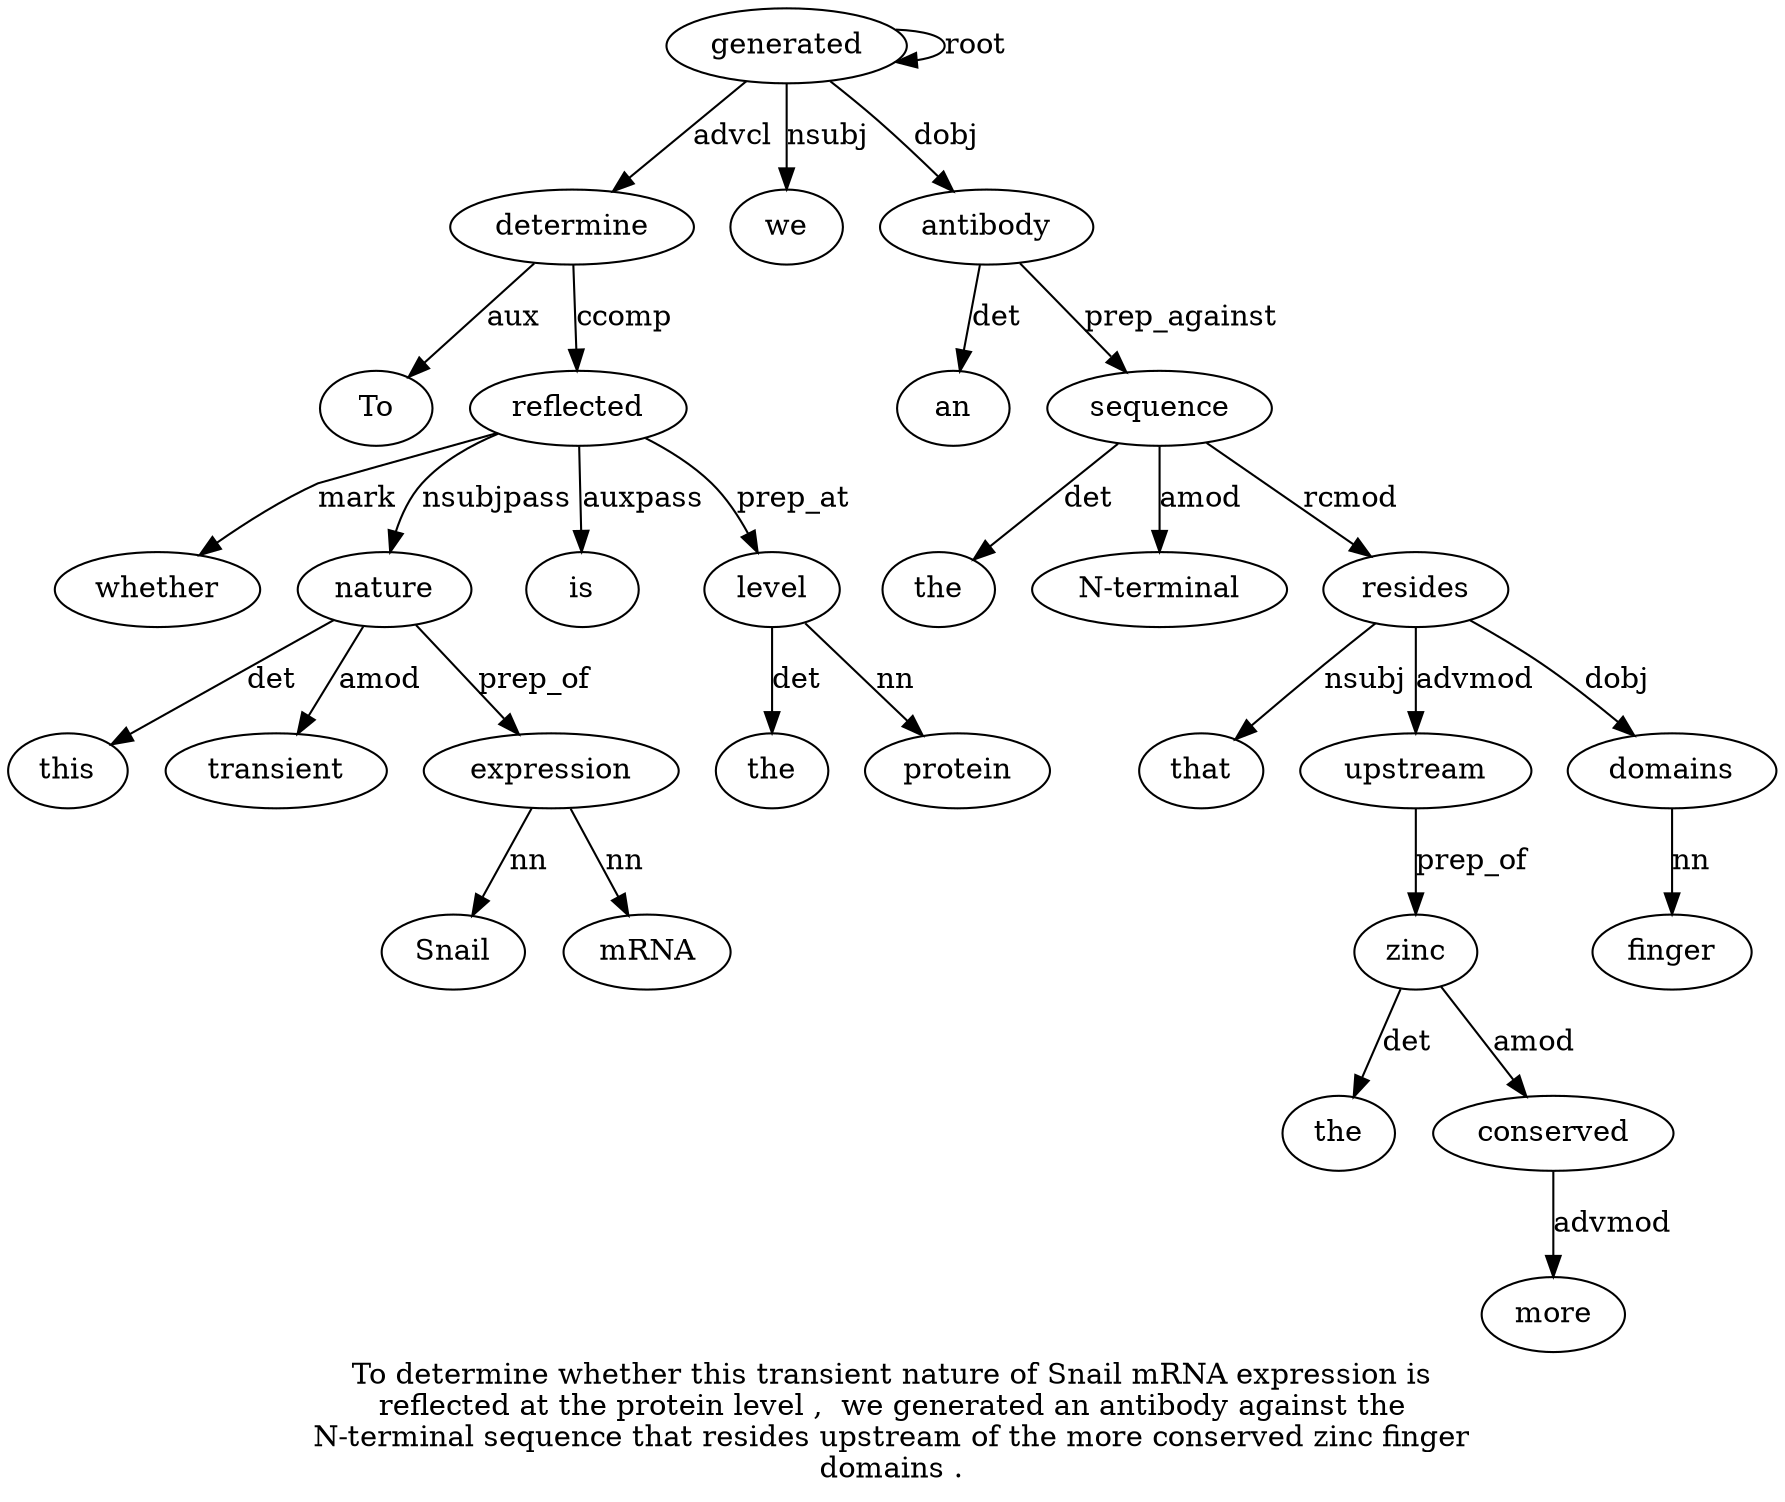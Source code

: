 digraph "To determine whether this transient nature of Snail mRNA expression is reflected at the protein level ,  we generated an antibody against the N-terminal sequence that resides upstream of the more conserved zinc finger domains ." {
label="To determine whether this transient nature of Snail mRNA expression is
reflected at the protein level ,  we generated an antibody against the
N-terminal sequence that resides upstream of the more conserved zinc finger
domains .";
determine2 [style=filled, fillcolor=white, label=determine];
To1 [style=filled, fillcolor=white, label=To];
determine2 -> To1  [label=aux];
generated19 [style=filled, fillcolor=white, label=generated];
generated19 -> determine2  [label=advcl];
reflected12 [style=filled, fillcolor=white, label=reflected];
whether3 [style=filled, fillcolor=white, label=whether];
reflected12 -> whether3  [label=mark];
nature6 [style=filled, fillcolor=white, label=nature];
this4 [style=filled, fillcolor=white, label=this];
nature6 -> this4  [label=det];
transient5 [style=filled, fillcolor=white, label=transient];
nature6 -> transient5  [label=amod];
reflected12 -> nature6  [label=nsubjpass];
expression10 [style=filled, fillcolor=white, label=expression];
Snail8 [style=filled, fillcolor=white, label=Snail];
expression10 -> Snail8  [label=nn];
mRNA9 [style=filled, fillcolor=white, label=mRNA];
expression10 -> mRNA9  [label=nn];
nature6 -> expression10  [label=prep_of];
is11 [style=filled, fillcolor=white, label=is];
reflected12 -> is11  [label=auxpass];
determine2 -> reflected12  [label=ccomp];
level16 [style=filled, fillcolor=white, label=level];
the14 [style=filled, fillcolor=white, label=the];
level16 -> the14  [label=det];
protein15 [style=filled, fillcolor=white, label=protein];
level16 -> protein15  [label=nn];
reflected12 -> level16  [label=prep_at];
we18 [style=filled, fillcolor=white, label=we];
generated19 -> we18  [label=nsubj];
generated19 -> generated19  [label=root];
antibody21 [style=filled, fillcolor=white, label=antibody];
an20 [style=filled, fillcolor=white, label=an];
antibody21 -> an20  [label=det];
generated19 -> antibody21  [label=dobj];
sequence25 [style=filled, fillcolor=white, label=sequence];
the23 [style=filled, fillcolor=white, label=the];
sequence25 -> the23  [label=det];
"N-terminal24" [style=filled, fillcolor=white, label="N-terminal"];
sequence25 -> "N-terminal24"  [label=amod];
antibody21 -> sequence25  [label=prep_against];
resides27 [style=filled, fillcolor=white, label=resides];
that26 [style=filled, fillcolor=white, label=that];
resides27 -> that26  [label=nsubj];
sequence25 -> resides27  [label=rcmod];
upstream28 [style=filled, fillcolor=white, label=upstream];
resides27 -> upstream28  [label=advmod];
zinc33 [style=filled, fillcolor=white, label=zinc];
the30 [style=filled, fillcolor=white, label=the];
zinc33 -> the30  [label=det];
conserved32 [style=filled, fillcolor=white, label=conserved];
more31 [style=filled, fillcolor=white, label=more];
conserved32 -> more31  [label=advmod];
zinc33 -> conserved32  [label=amod];
upstream28 -> zinc33  [label=prep_of];
domains35 [style=filled, fillcolor=white, label=domains];
finger34 [style=filled, fillcolor=white, label=finger];
domains35 -> finger34  [label=nn];
resides27 -> domains35  [label=dobj];
}
